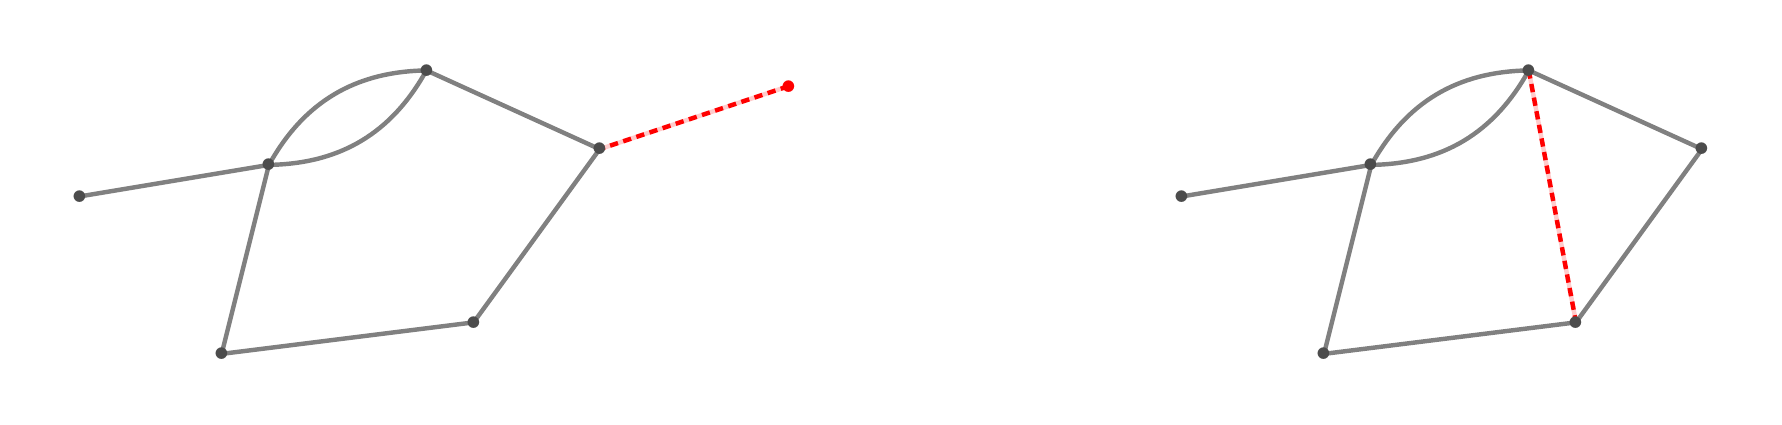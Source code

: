 \begin{tikzpicture}[scale=2]

\begin{scope}
\coordinate (P1) at (0,0);
\coordinate (P2) at (1.2,0.2);
\coordinate (P3) at (0.9,-1);
\coordinate (P4) at (2.5,-0.8);
\coordinate (P5) at (2.2,0.8);
\coordinate (P6) at (3.3,0.3);
\coordinate (P7) at (4.5,0.7);


\draw[ultra thick, black!50]
  (P1) -- (P2) -- (P3) -- (P4) 
  (P2) to[bend left] (P5)
  (P2) to[bend right] (P5)
  (P4) -- (P6)
  (P5) -- (P6)
;  

\draw[ultra thick, red!20] (P7) -- (P6);  
\draw[densely dashed, ultra thick, red] (P7) -- (P6);  

\foreach \i in {1,...,6}{
  \path (P\i) node[scale=4,black!70]{.};
}
\path (P7) node[scale=4,red]{.};
\end{scope}

\begin{scope}[xshift=7cm]
\coordinate (P1) at (0,0);
\coordinate (P2) at (1.2,0.2);
\coordinate (P3) at (0.9,-1);
\coordinate (P4) at (2.5,-0.8);
\coordinate (P5) at (2.2,0.8);
\coordinate (P6) at (3.3,0.3);
\coordinate (P7) at (4.5,0.7);


\draw[ultra thick, black!50]
  (P1) -- (P2) -- (P3) -- (P4)
  (P2) to[bend left] (P5)
  (P2) to[bend right] (P5)
  (P4) -- (P6)
  (P5) -- (P6)
;  

\draw[ultra thick, red!20] (P5) -- (P4);
\draw[densely dashed, ultra thick, red] (P5) -- (P4);  

\foreach \i in {1,...,6}{
  \path (P\i) node[scale=4,black!70]{.};
}

\end{scope}


\end{tikzpicture}